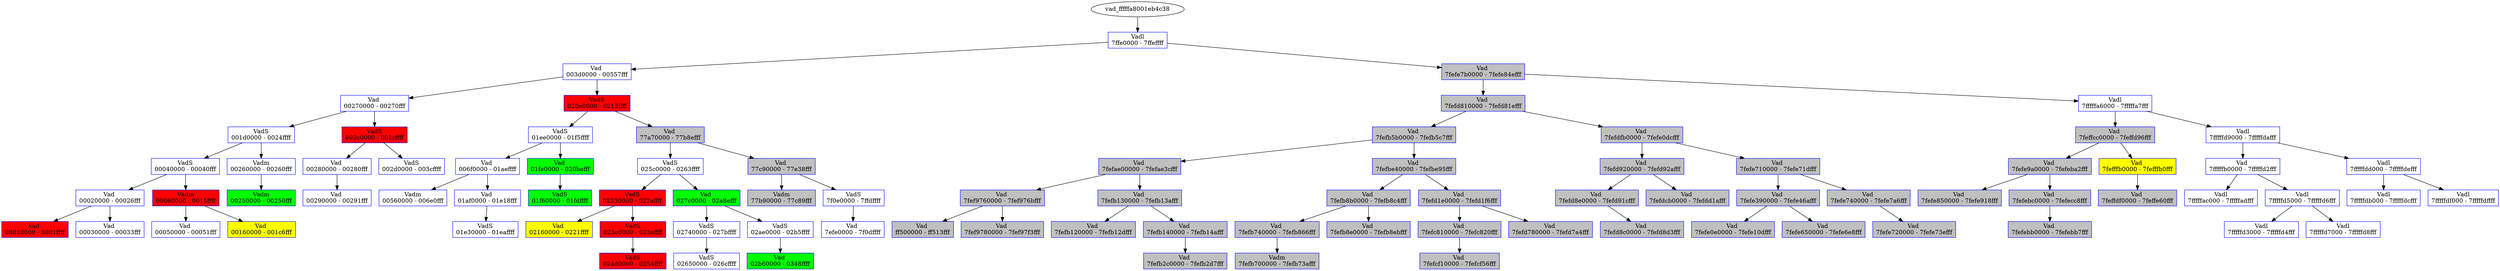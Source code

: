/* Pid:    296 */
digraph processtree {
graph [rankdir = "TB"];
vad_fffffa8001eb4c38 -> vad_fffffa8001e749f0
vad_fffffa8001e749f0 [label = "{ Vadl\n7ffe0000 - 7ffeffff }"shape = "record" color = "blue" style = "filled" fillcolor = "white"];
vad_fffffa8001e749f0 -> vad_fffffa8001c3b4e0
vad_fffffa8001c3b4e0 [label = "{ Vad \n003d0000 - 00557fff }"shape = "record" color = "blue" style = "filled" fillcolor = "white"];
vad_fffffa8001c3b4e0 -> vad_fffffa8001ee12c0
vad_fffffa8001ee12c0 [label = "{ Vad \n00270000 - 00270fff }"shape = "record" color = "blue" style = "filled" fillcolor = "white"];
vad_fffffa8001ee12c0 -> vad_fffffa8001583290
vad_fffffa8001583290 [label = "{ VadS\n001d0000 - 0024ffff }"shape = "record" color = "blue" style = "filled" fillcolor = "white"];
vad_fffffa8001583290 -> vad_fffffa8001ee0250
vad_fffffa8001ee0250 [label = "{ VadS\n00040000 - 00040fff }"shape = "record" color = "blue" style = "filled" fillcolor = "white"];
vad_fffffa8001ee0250 -> vad_fffffa8001e72570
vad_fffffa8001e72570 [label = "{ Vad \n00020000 - 00026fff }"shape = "record" color = "blue" style = "filled" fillcolor = "white"];
vad_fffffa8001e72570 -> vad_fffffa8001dffa90
vad_fffffa8001dffa90 [label = "{ Vad \n00010000 - 0001ffff }"shape = "record" color = "blue" style = "filled" fillcolor = "red"];
vad_fffffa8001e72570 -> vad_fffffa8001fa9700
vad_fffffa8001fa9700 [label = "{ Vad \n00030000 - 00033fff }"shape = "record" color = "blue" style = "filled" fillcolor = "white"];
vad_fffffa8001ee0250 -> vad_fffffa8001cab3f0
vad_fffffa8001cab3f0 [label = "{ Vadm\n00060000 - 0015ffff }"shape = "record" color = "blue" style = "filled" fillcolor = "red"];
vad_fffffa8001cab3f0 -> vad_fffffa8001e724e0
vad_fffffa8001e724e0 [label = "{ Vad \n00050000 - 00051fff }"shape = "record" color = "blue" style = "filled" fillcolor = "white"];
vad_fffffa8001cab3f0 -> vad_fffffa8001dfbc50
vad_fffffa8001dfbc50 [label = "{ Vad \n00160000 - 001c6fff }"shape = "record" color = "blue" style = "filled" fillcolor = "yellow"];
vad_fffffa8001583290 -> vad_fffffa8001e72270
vad_fffffa8001e72270 [label = "{ Vadm\n00260000 - 00260fff }"shape = "record" color = "blue" style = "filled" fillcolor = "white"];
vad_fffffa8001e72270 -> vad_fffffa8001e723b0
vad_fffffa8001e723b0 [label = "{ Vadm\n00250000 - 00250fff }"shape = "record" color = "blue" style = "filled" fillcolor = "green"];
vad_fffffa8001ee12c0 -> vad_fffffa8001e33880
vad_fffffa8001e33880 [label = "{ VadS\n002c0000 - 002cffff }"shape = "record" color = "blue" style = "filled" fillcolor = "red"];
vad_fffffa8001e33880 -> vad_fffffa8001ee3af0
vad_fffffa8001ee3af0 [label = "{ Vad \n00280000 - 00280fff }"shape = "record" color = "blue" style = "filled" fillcolor = "white"];
vad_fffffa8001ee3af0 -> vad_fffffa8001f1a630
vad_fffffa8001f1a630 [label = "{ Vad \n00290000 - 00291fff }"shape = "record" color = "blue" style = "filled" fillcolor = "white"];
vad_fffffa8001e33880 -> vad_fffffa8001f7e320
vad_fffffa8001f7e320 [label = "{ VadS\n002d0000 - 003cffff }"shape = "record" color = "blue" style = "filled" fillcolor = "white"];
vad_fffffa8001c3b4e0 -> vad_fffffa80014ce2d0
vad_fffffa80014ce2d0 [label = "{ VadS\n020e0000 - 0215ffff }"shape = "record" color = "blue" style = "filled" fillcolor = "red"];
vad_fffffa80014ce2d0 -> vad_fffffa8001f345d0
vad_fffffa8001f345d0 [label = "{ VadS\n01ee0000 - 01f5ffff }"shape = "record" color = "blue" style = "filled" fillcolor = "white"];
vad_fffffa8001f345d0 -> vad_fffffa8001c3b270
vad_fffffa8001c3b270 [label = "{ Vad \n006f0000 - 01aeffff }"shape = "record" color = "blue" style = "filled" fillcolor = "white"];
vad_fffffa8001c3b270 -> vad_fffffa8001e72010
vad_fffffa8001e72010 [label = "{ Vadm\n00560000 - 006e0fff }"shape = "record" color = "blue" style = "filled" fillcolor = "white"];
vad_fffffa8001c3b270 -> vad_fffffa8001e72450
vad_fffffa8001e72450 [label = "{ Vad \n01af0000 - 01e18fff }"shape = "record" color = "blue" style = "filled" fillcolor = "white"];
vad_fffffa8001e72450 -> vad_fffffa800221f510
vad_fffffa800221f510 [label = "{ VadS\n01e30000 - 01eaffff }"shape = "record" color = "blue" style = "filled" fillcolor = "white"];
vad_fffffa8001f345d0 -> vad_fffffa8001e465d0
vad_fffffa8001e465d0 [label = "{ Vad \n01fe0000 - 020befff }"shape = "record" color = "blue" style = "filled" fillcolor = "green"];
vad_fffffa8001e465d0 -> vad_fffffa8001edfdb0
vad_fffffa8001edfdb0 [label = "{ VadS\n01f60000 - 01fdffff }"shape = "record" color = "blue" style = "filled" fillcolor = "green"];
vad_fffffa80014ce2d0 -> vad_fffffa8001fa9520
vad_fffffa8001fa9520 [label = "{ Vad \n77a70000 - 77b8efff }"shape = "record" color = "blue" style = "filled" fillcolor = "gray"];
vad_fffffa8001fa9520 -> vad_fffffa8001fe4170
vad_fffffa8001fe4170 [label = "{ VadS\n025c0000 - 0263ffff }"shape = "record" color = "blue" style = "filled" fillcolor = "white"];
vad_fffffa8001fe4170 -> vad_fffffa8001c5c3b0
vad_fffffa8001c5c3b0 [label = "{ VadS\n02230000 - 022affff }"shape = "record" color = "blue" style = "filled" fillcolor = "red"];
vad_fffffa8001c5c3b0 -> vad_fffffa800218d540
vad_fffffa800218d540 [label = "{ Vad \n02160000 - 0221ffff }"shape = "record" color = "blue" style = "filled" fillcolor = "yellow"];
vad_fffffa8001c5c3b0 -> vad_fffffa80015076c0
vad_fffffa80015076c0 [label = "{ VadS\n023e0000 - 023effff }"shape = "record" color = "blue" style = "filled" fillcolor = "red"];
vad_fffffa80015076c0 -> vad_fffffa8000ca40a0
vad_fffffa8000ca40a0 [label = "{ VadS\n024d0000 - 0254ffff }"shape = "record" color = "blue" style = "filled" fillcolor = "red"];
vad_fffffa8001fe4170 -> vad_fffffa800218e980
vad_fffffa800218e980 [label = "{ Vad \n027c0000 - 02a8efff }"shape = "record" color = "blue" style = "filled" fillcolor = "green"];
vad_fffffa800218e980 -> vad_fffffa8001eb3cf0
vad_fffffa8001eb3cf0 [label = "{ VadS\n02740000 - 027bffff }"shape = "record" color = "blue" style = "filled" fillcolor = "white"];
vad_fffffa8001eb3cf0 -> vad_fffffa8000f80470
vad_fffffa8000f80470 [label = "{ VadS\n02650000 - 026cffff }"shape = "record" color = "blue" style = "filled" fillcolor = "white"];
vad_fffffa800218e980 -> vad_fffffa8001f892a0
vad_fffffa8001f892a0 [label = "{ VadS\n02ae0000 - 02b5ffff }"shape = "record" color = "blue" style = "filled" fillcolor = "white"];
vad_fffffa8001f892a0 -> vad_fffffa8001c683a0
vad_fffffa8001c683a0 [label = "{ Vad \n02b60000 - 0348ffff }"shape = "record" color = "blue" style = "filled" fillcolor = "green"];
vad_fffffa8001fa9520 -> vad_fffffa80020e5900
vad_fffffa80020e5900 [label = "{ Vad \n77c90000 - 77e38fff }"shape = "record" color = "blue" style = "filled" fillcolor = "gray"];
vad_fffffa80020e5900 -> vad_fffffa8001e72310
vad_fffffa8001e72310 [label = "{ Vadm\n77b90000 - 77c89fff }"shape = "record" color = "blue" style = "filled" fillcolor = "gray"];
vad_fffffa80020e5900 -> vad_fffffa8001d02510
vad_fffffa8001d02510 [label = "{ VadS\n7f0e0000 - 7ffdffff }"shape = "record" color = "blue" style = "filled" fillcolor = "white"];
vad_fffffa8001d02510 -> vad_fffffa8001dfbce0
vad_fffffa8001dfbce0 [label = "{ Vad \n7efe0000 - 7f0dffff }"shape = "record" color = "blue" style = "filled" fillcolor = "white"];
vad_fffffa8001e749f0 -> vad_fffffa8001dfbbc0
vad_fffffa8001dfbbc0 [label = "{ Vad \n7fefe7b0000 - 7fefe84efff }"shape = "record" color = "blue" style = "filled" fillcolor = "gray"];
vad_fffffa8001dfbbc0 -> vad_fffffa8001c3b7b0
vad_fffffa8001c3b7b0 [label = "{ Vad \n7fefd810000 - 7fefd81efff }"shape = "record" color = "blue" style = "filled" fillcolor = "gray"];
vad_fffffa8001c3b7b0 -> vad_fffffa8001d2b6a0
vad_fffffa8001d2b6a0 [label = "{ Vad \n7fefb5b0000 - 7fefb5c7fff }"shape = "record" color = "blue" style = "filled" fillcolor = "gray"];
vad_fffffa8001d2b6a0 -> vad_fffffa8001feeba0
vad_fffffa8001feeba0 [label = "{ Vad \n7fefae00000 - 7fefae3cfff }"shape = "record" color = "blue" style = "filled" fillcolor = "gray"];
vad_fffffa8001feeba0 -> vad_fffffa80021542d0
vad_fffffa80021542d0 [label = "{ Vad \n7fef9760000 - 7fef976bfff }"shape = "record" color = "blue" style = "filled" fillcolor = "gray"];
vad_fffffa80021542d0 -> vad_fffffa80020e5990
vad_fffffa80020e5990 [label = "{ Vad \nff500000 - ff513fff }"shape = "record" color = "blue" style = "filled" fillcolor = "gray"];
vad_fffffa80021542d0 -> vad_fffffa800218d410
vad_fffffa800218d410 [label = "{ Vad \n7fef9780000 - 7fef97f3fff }"shape = "record" color = "blue" style = "filled" fillcolor = "gray"];
vad_fffffa8001feeba0 -> vad_fffffa8001dfa3e0
vad_fffffa8001dfa3e0 [label = "{ Vad \n7fefb130000 - 7fefb13afff }"shape = "record" color = "blue" style = "filled" fillcolor = "gray"];
vad_fffffa8001dfa3e0 -> vad_fffffa8001df6420
vad_fffffa8001df6420 [label = "{ Vad \n7fefb120000 - 7fefb12dfff }"shape = "record" color = "blue" style = "filled" fillcolor = "gray"];
vad_fffffa8001dfa3e0 -> vad_fffffa8001eddb10
vad_fffffa8001eddb10 [label = "{ Vad \n7fefb140000 - 7fefb14afff }"shape = "record" color = "blue" style = "filled" fillcolor = "gray"];
vad_fffffa8001eddb10 -> vad_fffffa8001e47a90
vad_fffffa8001e47a90 [label = "{ Vad \n7fefb2c0000 - 7fefb2d7fff }"shape = "record" color = "blue" style = "filled" fillcolor = "gray"];
vad_fffffa8001d2b6a0 -> vad_fffffa8001d39940
vad_fffffa8001d39940 [label = "{ Vad \n7fefbe40000 - 7fefbe95fff }"shape = "record" color = "blue" style = "filled" fillcolor = "gray"];
vad_fffffa8001d39940 -> vad_fffffa800218d2f0
vad_fffffa800218d2f0 [label = "{ Vad \n7fefb8b0000 - 7fefb8c4fff }"shape = "record" color = "blue" style = "filled" fillcolor = "gray"];
vad_fffffa800218d2f0 -> vad_fffffa800218c690
vad_fffffa800218c690 [label = "{ Vad \n7fefb740000 - 7fefb866fff }"shape = "record" color = "blue" style = "filled" fillcolor = "gray"];
vad_fffffa800218c690 -> vad_fffffa8001ee0f70
vad_fffffa8001ee0f70 [label = "{ Vadm\n7fefb700000 - 7fefb73afff }"shape = "record" color = "blue" style = "filled" fillcolor = "gray"];
vad_fffffa800218d2f0 -> vad_fffffa8001df1c60
vad_fffffa8001df1c60 [label = "{ Vad \n7fefb8e0000 - 7fefb8ebfff }"shape = "record" color = "blue" style = "filled" fillcolor = "gray"];
vad_fffffa8001d39940 -> vad_fffffa800218eaa0
vad_fffffa800218eaa0 [label = "{ Vad \n7fefd1e0000 - 7fefd1f6fff }"shape = "record" color = "blue" style = "filled" fillcolor = "gray"];
vad_fffffa800218eaa0 -> vad_fffffa8001fee680
vad_fffffa8001fee680 [label = "{ Vad \n7fefc810000 - 7fefc820fff }"shape = "record" color = "blue" style = "filled" fillcolor = "gray"];
vad_fffffa8001fee680 -> vad_fffffa800218ea10
vad_fffffa800218ea10 [label = "{ Vad \n7fefcf10000 - 7fefcf56fff }"shape = "record" color = "blue" style = "filled" fillcolor = "gray"];
vad_fffffa800218eaa0 -> vad_fffffa800218c600
vad_fffffa800218c600 [label = "{ Vad \n7fefd780000 - 7fefd7a4fff }"shape = "record" color = "blue" style = "filled" fillcolor = "gray"];
vad_fffffa8001c3b7b0 -> vad_fffffa8001c3b600
vad_fffffa8001c3b600 [label = "{ Vad \n7fefdfb0000 - 7fefe0dcfff }"shape = "record" color = "blue" style = "filled" fillcolor = "gray"];
vad_fffffa8001c3b600 -> vad_fffffa8001503e00
vad_fffffa8001503e00 [label = "{ Vad \n7fefd920000 - 7fefd92afff }"shape = "record" color = "blue" style = "filled" fillcolor = "gray"];
vad_fffffa8001503e00 -> vad_fffffa8001fee710
vad_fffffa8001fee710 [label = "{ Vad \n7fefd8e0000 - 7fefd91cfff }"shape = "record" color = "blue" style = "filled" fillcolor = "gray"];
vad_fffffa8001fee710 -> vad_fffffa800218c720
vad_fffffa800218c720 [label = "{ Vad \n7fefd8c0000 - 7fefd8d3fff }"shape = "record" color = "blue" style = "filled" fillcolor = "gray"];
vad_fffffa8001503e00 -> vad_fffffa8001dffe00
vad_fffffa8001dffe00 [label = "{ Vad \n7fefdcb0000 - 7fefdd1afff }"shape = "record" color = "blue" style = "filled" fillcolor = "gray"];
vad_fffffa8001c3b600 -> vad_fffffa8001c3b720
vad_fffffa8001c3b720 [label = "{ Vad \n7fefe710000 - 7fefe71dfff }"shape = "record" color = "blue" style = "filled" fillcolor = "gray"];
vad_fffffa8001c3b720 -> vad_fffffa8001d39e80
vad_fffffa8001d39e80 [label = "{ Vad \n7fefe390000 - 7fefe46afff }"shape = "record" color = "blue" style = "filled" fillcolor = "gray"];
vad_fffffa8001d39e80 -> vad_fffffa8001c3b450
vad_fffffa8001c3b450 [label = "{ Vad \n7fefe0e0000 - 7fefe10dfff }"shape = "record" color = "blue" style = "filled" fillcolor = "gray"];
vad_fffffa8001d39e80 -> vad_fffffa8001ee3b80
vad_fffffa8001ee3b80 [label = "{ Vad \n7fefe650000 - 7fefe6e8fff }"shape = "record" color = "blue" style = "filled" fillcolor = "gray"];
vad_fffffa8001c3b720 -> vad_fffffa8001dfbaa0
vad_fffffa8001dfbaa0 [label = "{ Vad \n7fefe740000 - 7fefe7a6fff }"shape = "record" color = "blue" style = "filled" fillcolor = "gray"];
vad_fffffa8001dfbaa0 -> vad_fffffa8001e445f0
vad_fffffa8001e445f0 [label = "{ Vad \n7fefe720000 - 7fefe73efff }"shape = "record" color = "blue" style = "filled" fillcolor = "gray"];
vad_fffffa8001dfbbc0 -> vad_fffffa8001edf8f0
vad_fffffa8001edf8f0 [label = "{ Vadl\n7fffffa6000 - 7fffffa7fff }"shape = "record" color = "blue" style = "filled" fillcolor = "white"];
vad_fffffa8001edf8f0 -> vad_fffffa8001c3b570
vad_fffffa8001c3b570 [label = "{ Vad \n7feffcc0000 - 7feffd96fff }"shape = "record" color = "blue" style = "filled" fillcolor = "gray"];
vad_fffffa8001c3b570 -> vad_fffffa8001dfbb30
vad_fffffa8001dfbb30 [label = "{ Vad \n7fefe9a0000 - 7fefeba2fff }"shape = "record" color = "blue" style = "filled" fillcolor = "gray"];
vad_fffffa8001dfbb30 -> vad_fffffa8001c3b690
vad_fffffa8001c3b690 [label = "{ Vad \n7fefe850000 - 7fefe918fff }"shape = "record" color = "blue" style = "filled" fillcolor = "gray"];
vad_fffffa8001dfbb30 -> vad_fffffa8001c3b3c0
vad_fffffa8001c3b3c0 [label = "{ Vad \n7fefebc0000 - 7fefecc8fff }"shape = "record" color = "blue" style = "filled" fillcolor = "gray"];
vad_fffffa8001c3b3c0 -> vad_fffffa800218d380
vad_fffffa800218d380 [label = "{ Vad \n7fefebb0000 - 7fefebb7fff }"shape = "record" color = "blue" style = "filled" fillcolor = "gray"];
vad_fffffa8001c3b570 -> vad_fffffa8001ee0c90
vad_fffffa8001ee0c90 [label = "{ Vad \n7fefffb0000 - 7fefffb0fff }"shape = "record" color = "blue" style = "filled" fillcolor = "yellow"];
vad_fffffa8001ee0c90 -> vad_fffffa800218cf80
vad_fffffa800218cf80 [label = "{ Vad \n7feffdf0000 - 7feffe60fff }"shape = "record" color = "blue" style = "filled" fillcolor = "gray"];
vad_fffffa8001edf8f0 -> vad_fffffa8001f4ca70
vad_fffffa8001f4ca70 [label = "{ Vadl\n7fffffd9000 - 7fffffdafff }"shape = "record" color = "blue" style = "filled" fillcolor = "white"];
vad_fffffa8001f4ca70 -> vad_fffffa80020e5870
vad_fffffa80020e5870 [label = "{ Vad \n7fffffb0000 - 7fffffd2fff }"shape = "record" color = "blue" style = "filled" fillcolor = "white"];
vad_fffffa80020e5870 -> vad_fffffa8001cab510
vad_fffffa8001cab510 [label = "{ Vadl\n7fffffac000 - 7fffffadfff }"shape = "record" color = "blue" style = "filled" fillcolor = "white"];
vad_fffffa80020e5870 -> vad_fffffa8001072b10
vad_fffffa8001072b10 [label = "{ Vadl\n7fffffd5000 - 7fffffd6fff }"shape = "record" color = "blue" style = "filled" fillcolor = "white"];
vad_fffffa8001072b10 -> vad_fffffa8001c86250
vad_fffffa8001c86250 [label = "{ Vadl\n7fffffd3000 - 7fffffd4fff }"shape = "record" color = "blue" style = "filled" fillcolor = "white"];
vad_fffffa8001072b10 -> vad_fffffa8001f2c7b0
vad_fffffa8001f2c7b0 [label = "{ Vadl\n7fffffd7000 - 7fffffd8fff }"shape = "record" color = "blue" style = "filled" fillcolor = "white"];
vad_fffffa8001f4ca70 -> vad_fffffa8001de63c0
vad_fffffa8001de63c0 [label = "{ Vadl\n7fffffdd000 - 7fffffdefff }"shape = "record" color = "blue" style = "filled" fillcolor = "white"];
vad_fffffa8001de63c0 -> vad_fffffa8001e440b0
vad_fffffa8001e440b0 [label = "{ Vadl\n7fffffdb000 - 7fffffdcfff }"shape = "record" color = "blue" style = "filled" fillcolor = "white"];
vad_fffffa8001de63c0 -> vad_fffffa8001ee0d20
vad_fffffa8001ee0d20 [label = "{ Vadl\n7fffffdf000 - 7fffffdffff }"shape = "record" color = "blue" style = "filled" fillcolor = "white"];
}
